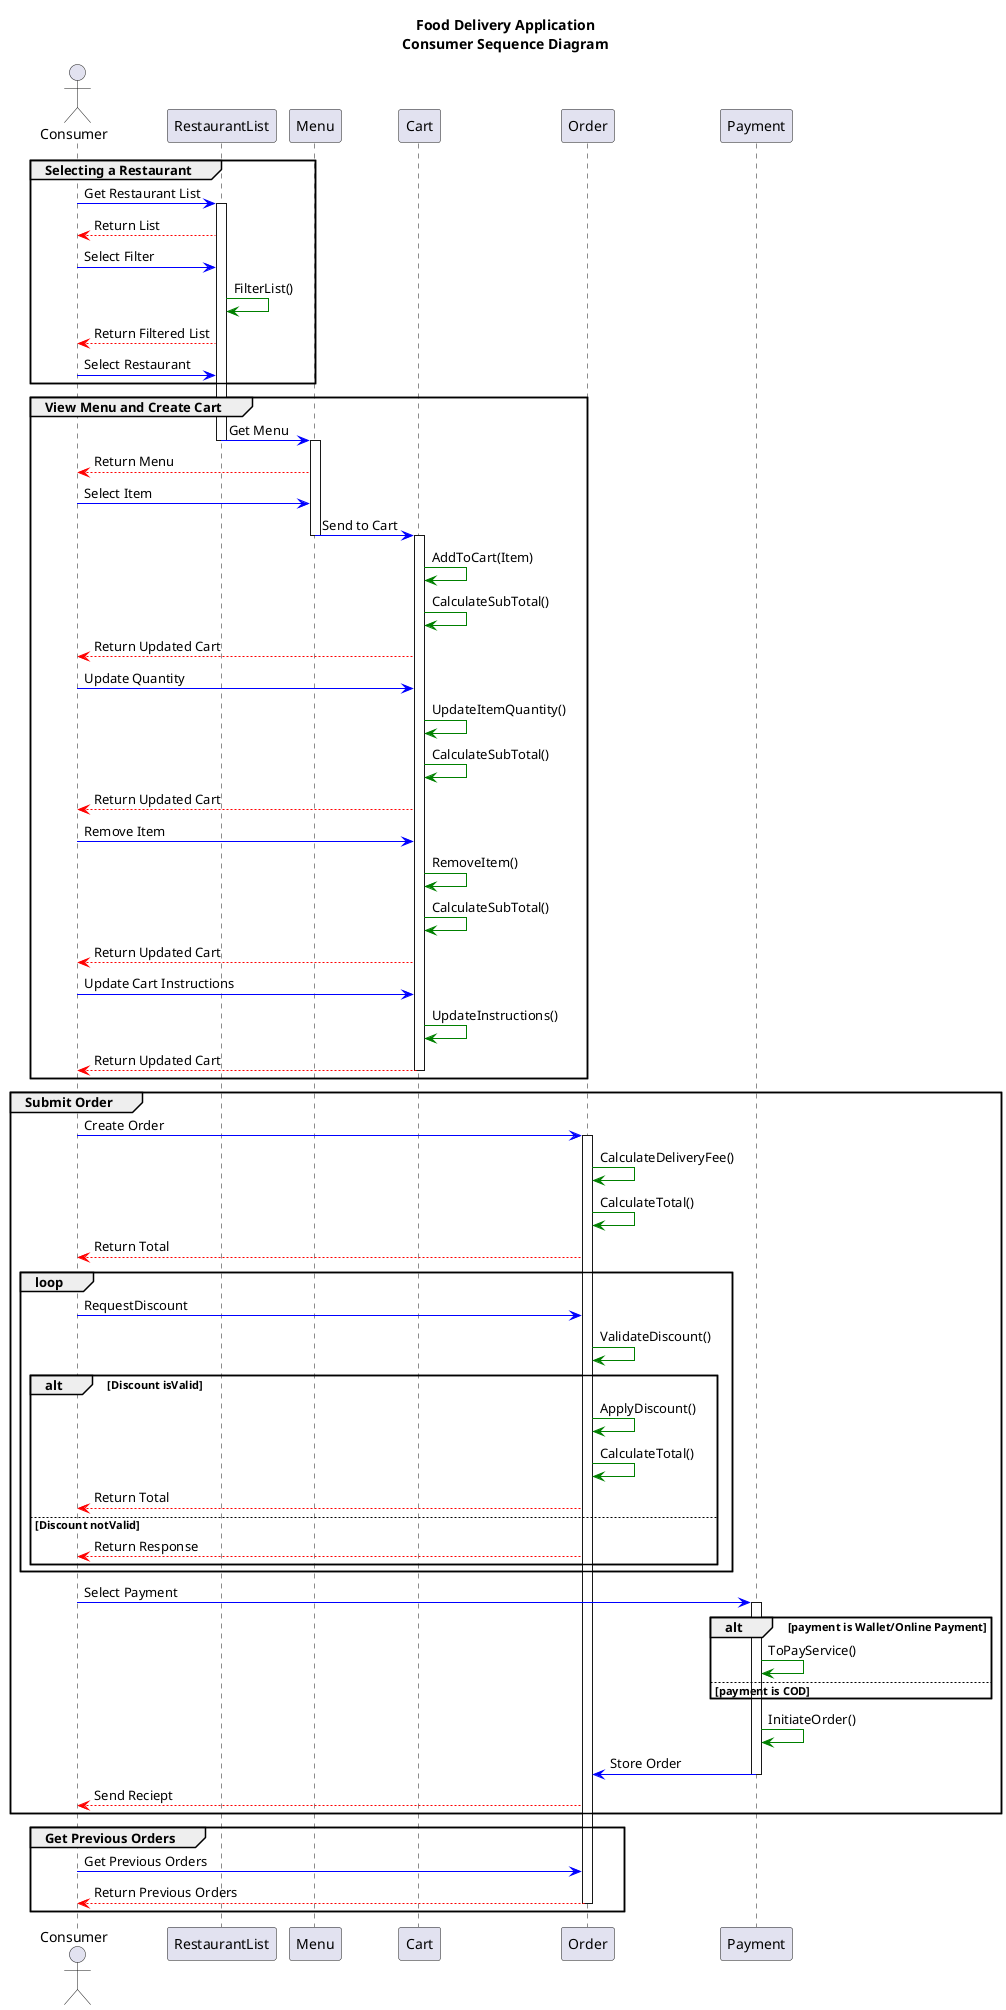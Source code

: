 @startuml

title Food Delivery Application\nConsumer Sequence Diagram

actor Consumer

participant RestaurantList as RestaurantList
participant Menu as Menu
participant Cart as Cart 
participant Order as Order 
participant Payment as Payment 

group Selecting a Restaurant
    Consumer -[#blue]> RestaurantList : Get Restaurant List
    activate RestaurantList
    RestaurantList -[#red]-> Consumer : Return List
    Consumer -[#blue]> RestaurantList : Select Filter
    RestaurantList -[#green]> RestaurantList : FilterList()
    RestaurantList -[#red]-> Consumer : Return Filtered List
    Consumer -[#blue]> RestaurantList : Select Restaurant
end /'End of Selecting a Restaurant Group'/

group View Menu and Create Cart
    RestaurantList -[#blue]> Menu : Get Menu
    deactivate RestaurantList
    activate Menu
    Menu -[#red]-> Consumer : Return Menu
    Consumer -[#blue]> Menu : Select Item
    Menu -[#blue]> Cart : Send to Cart
    deactivate Menu
    activate Cart
    Cart -[#green]> Cart : AddToCart(Item)
    Cart -[#green]> Cart : CalculateSubTotal()
    Cart -[#red]-> Consumer : Return Updated Cart

    Consumer -[#blue]> Cart : Update Quantity
    Cart -[#green]> Cart : UpdateItemQuantity()
    Cart -[#green]> Cart : CalculateSubTotal()
    Cart -[#red]-> Consumer : Return Updated Cart

    Consumer -[#blue]> Cart : Remove Item
    Cart -[#green]> Cart : RemoveItem()
    Cart -[#green]> Cart : CalculateSubTotal()
    Cart -[#red]-> Consumer : Return Updated Cart

    Consumer -[#blue]> Cart : Update Cart Instructions
    Cart -[#green]> Cart : UpdateInstructions()
    Cart -[#red]-> Consumer : Return Updated Cart
    deactivate Cart
end /'End of Create Cart'/

group Submit Order
    Consumer -[#blue]> Order : Create Order
    activate Order
    Order -[#green]> Order : CalculateDeliveryFee()
    Order -[#green]> Order : CalculateTotal()
    Order -[#red]-> Consumer : Return Total
    loop
    Consumer -[#blue]> Order : RequestDiscount
    Order -[#green]> Order : ValidateDiscount()
        alt Discount isValid
        Order -[#green]> Order : ApplyDiscount()
        Order -[#green]> Order : CalculateTotal()
        Order -[#red]-> Consumer : Return Total
        else Discount notValid
        Order -[#red]-> Consumer : Return Response
        end /'End Discount isValid Alt'/
    end /'End Request Discount Loop'/

    Consumer -[#blue]> Payment : Select Payment
    activate Payment
        alt payment is Wallet/Online Payment
        Payment -[#green]> Payment : ToPayService()
        else payment is COD
        end /'End Payment Type'/
    Payment -[#green]> Payment : InitiateOrder()
    Payment -[#blue]> Order : Store Order
    deactivate Payment
    Order -[#red]-> Consumer : Send Reciept
end /'End of Sumbit Order'/

group Get Previous Orders 
    Consumer -[#blue]> Order : Get Previous Orders
    Order -[#red]-> Consumer : Return Previous Orders
    deactivate Order
end /'End previous orders'/


@enduml